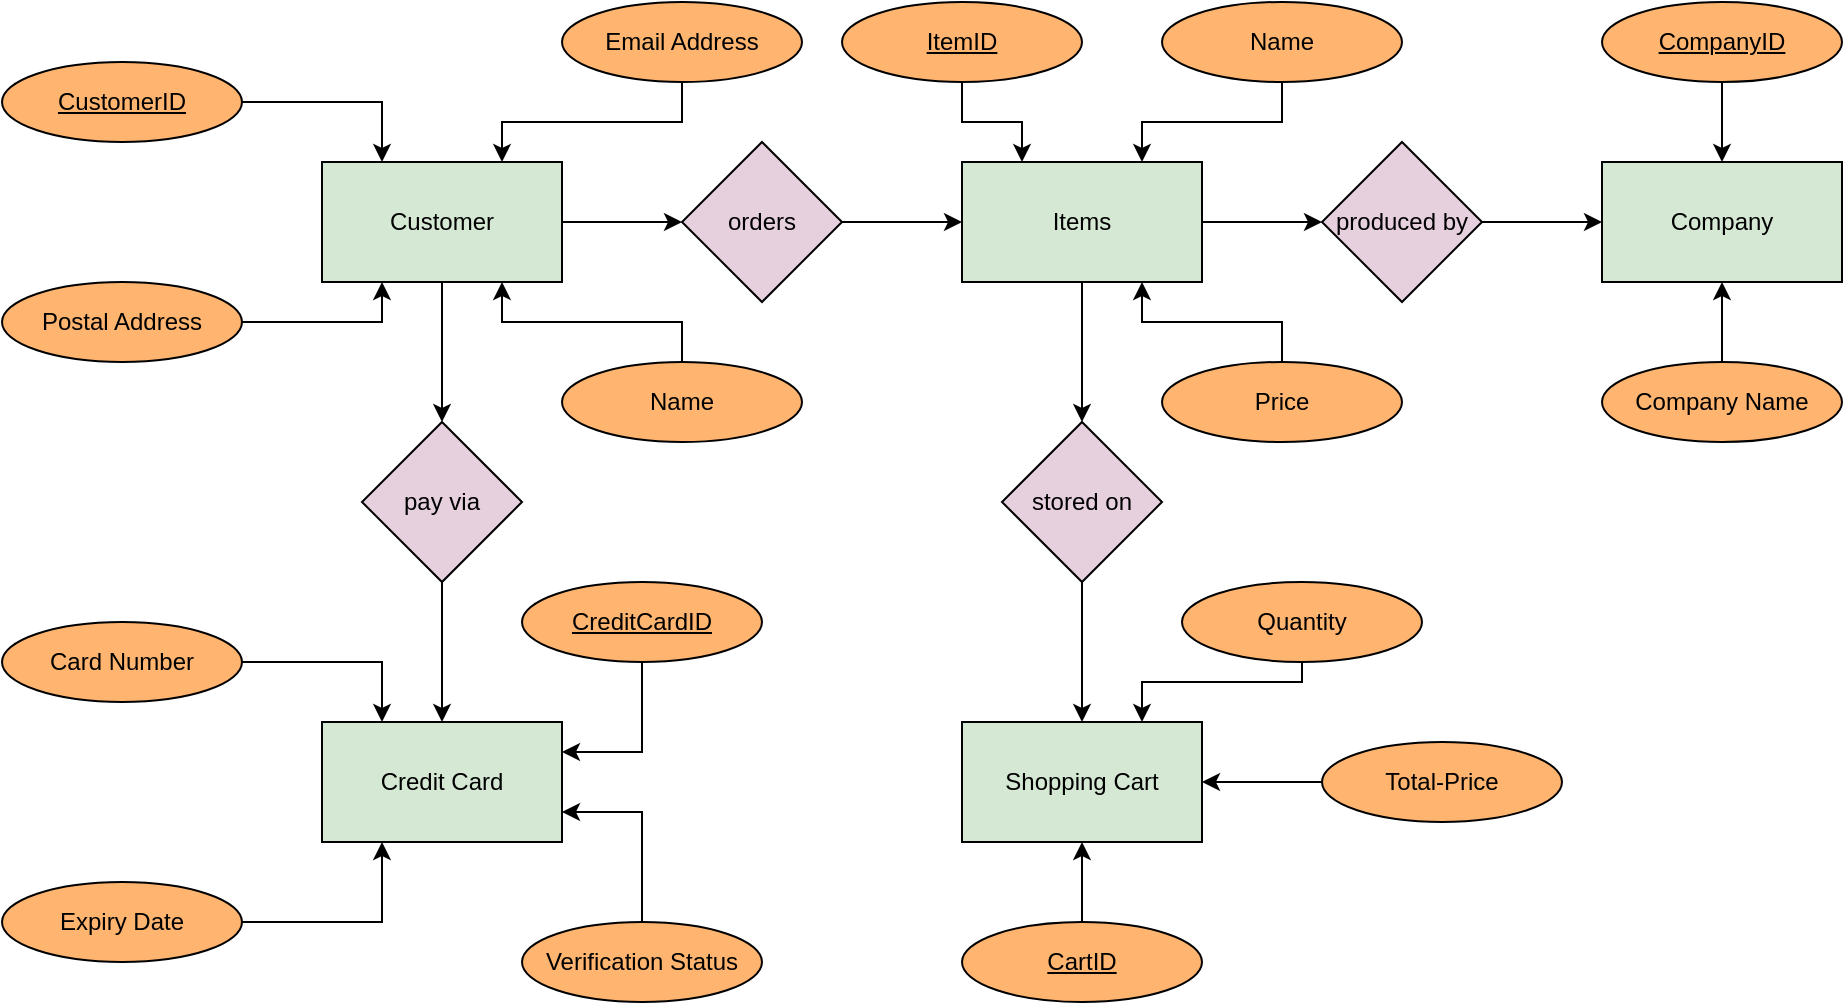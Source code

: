<mxfile version="22.1.18" type="github">
  <diagram id="R2lEEEUBdFMjLlhIrx00" name="Page-1">
    <mxGraphModel dx="2450" dy="729" grid="1" gridSize="10" guides="1" tooltips="1" connect="1" arrows="1" fold="1" page="1" pageScale="1" pageWidth="850" pageHeight="1100" math="0" shadow="0" extFonts="Permanent Marker^https://fonts.googleapis.com/css?family=Permanent+Marker">
      <root>
        <mxCell id="0" />
        <mxCell id="1" parent="0" />
        <mxCell id="E11eB3YZprWoZ26BGaYE-14" style="edgeStyle=orthogonalEdgeStyle;rounded=0;orthogonalLoop=1;jettySize=auto;html=1;exitX=1;exitY=0.5;exitDx=0;exitDy=0;entryX=0;entryY=0.5;entryDx=0;entryDy=0;fillColor=#FFB570;" edge="1" parent="1" source="E11eB3YZprWoZ26BGaYE-1" target="E11eB3YZprWoZ26BGaYE-8">
          <mxGeometry relative="1" as="geometry" />
        </mxCell>
        <mxCell id="E11eB3YZprWoZ26BGaYE-20" style="edgeStyle=orthogonalEdgeStyle;rounded=0;orthogonalLoop=1;jettySize=auto;html=1;fillColor=#FFB570;" edge="1" parent="1" source="E11eB3YZprWoZ26BGaYE-1" target="E11eB3YZprWoZ26BGaYE-6">
          <mxGeometry relative="1" as="geometry" />
        </mxCell>
        <mxCell id="E11eB3YZprWoZ26BGaYE-1" value="Customer" style="rounded=0;whiteSpace=wrap;html=1;fillColor=#D5E8D4;" vertex="1" parent="1">
          <mxGeometry x="140" y="110" width="120" height="60" as="geometry" />
        </mxCell>
        <mxCell id="E11eB3YZprWoZ26BGaYE-16" style="edgeStyle=orthogonalEdgeStyle;rounded=0;orthogonalLoop=1;jettySize=auto;html=1;entryX=0;entryY=0.5;entryDx=0;entryDy=0;fillColor=#FFB570;" edge="1" parent="1" source="E11eB3YZprWoZ26BGaYE-2" target="E11eB3YZprWoZ26BGaYE-9">
          <mxGeometry relative="1" as="geometry" />
        </mxCell>
        <mxCell id="E11eB3YZprWoZ26BGaYE-18" style="edgeStyle=orthogonalEdgeStyle;rounded=0;orthogonalLoop=1;jettySize=auto;html=1;entryX=0.5;entryY=0;entryDx=0;entryDy=0;fillColor=#FFB570;" edge="1" parent="1" source="E11eB3YZprWoZ26BGaYE-2" target="E11eB3YZprWoZ26BGaYE-7">
          <mxGeometry relative="1" as="geometry" />
        </mxCell>
        <mxCell id="E11eB3YZprWoZ26BGaYE-2" value="Items" style="rounded=0;whiteSpace=wrap;html=1;fillColor=#D5E8D4;" vertex="1" parent="1">
          <mxGeometry x="460" y="110" width="120" height="60" as="geometry" />
        </mxCell>
        <mxCell id="E11eB3YZprWoZ26BGaYE-3" value="Company" style="rounded=0;whiteSpace=wrap;html=1;fillColor=#D5E8D4;" vertex="1" parent="1">
          <mxGeometry x="780" y="110" width="120" height="60" as="geometry" />
        </mxCell>
        <mxCell id="E11eB3YZprWoZ26BGaYE-4" value="Credit Card" style="rounded=0;whiteSpace=wrap;html=1;fillColor=#D5E8D4;" vertex="1" parent="1">
          <mxGeometry x="140" y="390" width="120" height="60" as="geometry" />
        </mxCell>
        <mxCell id="E11eB3YZprWoZ26BGaYE-5" value="Shopping Cart" style="rounded=0;whiteSpace=wrap;html=1;fillColor=#D5E8D4;" vertex="1" parent="1">
          <mxGeometry x="460" y="390" width="120" height="60" as="geometry" />
        </mxCell>
        <mxCell id="E11eB3YZprWoZ26BGaYE-21" style="edgeStyle=orthogonalEdgeStyle;rounded=0;orthogonalLoop=1;jettySize=auto;html=1;exitX=0.5;exitY=1;exitDx=0;exitDy=0;entryX=0.5;entryY=0;entryDx=0;entryDy=0;fillColor=#FFB570;" edge="1" parent="1" source="E11eB3YZprWoZ26BGaYE-6" target="E11eB3YZprWoZ26BGaYE-4">
          <mxGeometry relative="1" as="geometry" />
        </mxCell>
        <mxCell id="E11eB3YZprWoZ26BGaYE-6" value="pay via" style="rhombus;whiteSpace=wrap;html=1;fillColor=#E6D0DE;" vertex="1" parent="1">
          <mxGeometry x="160" y="240" width="80" height="80" as="geometry" />
        </mxCell>
        <mxCell id="E11eB3YZprWoZ26BGaYE-19" style="edgeStyle=orthogonalEdgeStyle;rounded=0;orthogonalLoop=1;jettySize=auto;html=1;entryX=0.5;entryY=0;entryDx=0;entryDy=0;fillColor=#FFB570;" edge="1" parent="1" source="E11eB3YZprWoZ26BGaYE-7" target="E11eB3YZprWoZ26BGaYE-5">
          <mxGeometry relative="1" as="geometry" />
        </mxCell>
        <mxCell id="E11eB3YZprWoZ26BGaYE-7" value="stored on" style="rhombus;whiteSpace=wrap;html=1;fillColor=#E6D0DE;" vertex="1" parent="1">
          <mxGeometry x="480" y="240" width="80" height="80" as="geometry" />
        </mxCell>
        <mxCell id="E11eB3YZprWoZ26BGaYE-15" style="edgeStyle=orthogonalEdgeStyle;rounded=0;orthogonalLoop=1;jettySize=auto;html=1;entryX=0;entryY=0.5;entryDx=0;entryDy=0;fillColor=#FFB570;" edge="1" parent="1" source="E11eB3YZprWoZ26BGaYE-8" target="E11eB3YZprWoZ26BGaYE-2">
          <mxGeometry relative="1" as="geometry" />
        </mxCell>
        <mxCell id="E11eB3YZprWoZ26BGaYE-8" value="orders" style="rhombus;whiteSpace=wrap;html=1;fillColor=#E6D0DE;" vertex="1" parent="1">
          <mxGeometry x="320" y="100" width="80" height="80" as="geometry" />
        </mxCell>
        <mxCell id="E11eB3YZprWoZ26BGaYE-17" style="edgeStyle=orthogonalEdgeStyle;rounded=0;orthogonalLoop=1;jettySize=auto;html=1;fillColor=#FFB570;" edge="1" parent="1" source="E11eB3YZprWoZ26BGaYE-9" target="E11eB3YZprWoZ26BGaYE-3">
          <mxGeometry relative="1" as="geometry" />
        </mxCell>
        <mxCell id="E11eB3YZprWoZ26BGaYE-9" value="produced by" style="rhombus;whiteSpace=wrap;html=1;fillColor=#E6D0DE;" vertex="1" parent="1">
          <mxGeometry x="640" y="100" width="80" height="80" as="geometry" />
        </mxCell>
        <mxCell id="E11eB3YZprWoZ26BGaYE-22" style="edgeStyle=orthogonalEdgeStyle;rounded=0;orthogonalLoop=1;jettySize=auto;html=1;entryX=0.25;entryY=0;entryDx=0;entryDy=0;fillColor=#FFB570;" edge="1" parent="1" source="E11eB3YZprWoZ26BGaYE-10" target="E11eB3YZprWoZ26BGaYE-1">
          <mxGeometry relative="1" as="geometry" />
        </mxCell>
        <mxCell id="E11eB3YZprWoZ26BGaYE-10" value="&lt;u&gt;CustomerID&lt;/u&gt;" style="ellipse;whiteSpace=wrap;html=1;fillColor=#FFB570;" vertex="1" parent="1">
          <mxGeometry x="-20" y="60" width="120" height="40" as="geometry" />
        </mxCell>
        <mxCell id="E11eB3YZprWoZ26BGaYE-23" style="edgeStyle=orthogonalEdgeStyle;rounded=0;orthogonalLoop=1;jettySize=auto;html=1;entryX=0.75;entryY=0;entryDx=0;entryDy=0;fillColor=#FFB570;" edge="1" parent="1" source="E11eB3YZprWoZ26BGaYE-11" target="E11eB3YZprWoZ26BGaYE-1">
          <mxGeometry relative="1" as="geometry" />
        </mxCell>
        <mxCell id="E11eB3YZprWoZ26BGaYE-11" value="Email Address" style="ellipse;whiteSpace=wrap;html=1;fillColor=#FFB570;" vertex="1" parent="1">
          <mxGeometry x="260" y="30" width="120" height="40" as="geometry" />
        </mxCell>
        <mxCell id="E11eB3YZprWoZ26BGaYE-24" style="edgeStyle=orthogonalEdgeStyle;rounded=0;orthogonalLoop=1;jettySize=auto;html=1;exitX=0.5;exitY=0;exitDx=0;exitDy=0;entryX=0.75;entryY=1;entryDx=0;entryDy=0;fillColor=#FFB570;" edge="1" parent="1" source="E11eB3YZprWoZ26BGaYE-12" target="E11eB3YZprWoZ26BGaYE-1">
          <mxGeometry relative="1" as="geometry" />
        </mxCell>
        <mxCell id="E11eB3YZprWoZ26BGaYE-12" value="Name" style="ellipse;whiteSpace=wrap;html=1;fillColor=#FFB570;" vertex="1" parent="1">
          <mxGeometry x="260" y="210" width="120" height="40" as="geometry" />
        </mxCell>
        <mxCell id="E11eB3YZprWoZ26BGaYE-25" style="edgeStyle=orthogonalEdgeStyle;rounded=0;orthogonalLoop=1;jettySize=auto;html=1;entryX=0.25;entryY=1;entryDx=0;entryDy=0;fillColor=#FFB570;" edge="1" parent="1" source="E11eB3YZprWoZ26BGaYE-13" target="E11eB3YZprWoZ26BGaYE-1">
          <mxGeometry relative="1" as="geometry" />
        </mxCell>
        <mxCell id="E11eB3YZprWoZ26BGaYE-13" value="Postal Address" style="ellipse;whiteSpace=wrap;html=1;fillColor=#FFB570;" vertex="1" parent="1">
          <mxGeometry x="-20" y="170" width="120" height="40" as="geometry" />
        </mxCell>
        <mxCell id="E11eB3YZprWoZ26BGaYE-31" style="edgeStyle=orthogonalEdgeStyle;rounded=0;orthogonalLoop=1;jettySize=auto;html=1;entryX=0.25;entryY=0;entryDx=0;entryDy=0;fillColor=#FFB570;" edge="1" parent="1" source="E11eB3YZprWoZ26BGaYE-26" target="E11eB3YZprWoZ26BGaYE-2">
          <mxGeometry relative="1" as="geometry" />
        </mxCell>
        <mxCell id="E11eB3YZprWoZ26BGaYE-26" value="&lt;u&gt;ItemID&lt;/u&gt;" style="ellipse;whiteSpace=wrap;html=1;fillColor=#FFB570;" vertex="1" parent="1">
          <mxGeometry x="400" y="30" width="120" height="40" as="geometry" />
        </mxCell>
        <mxCell id="E11eB3YZprWoZ26BGaYE-30" style="edgeStyle=orthogonalEdgeStyle;rounded=0;orthogonalLoop=1;jettySize=auto;html=1;entryX=0.75;entryY=1;entryDx=0;entryDy=0;fillColor=#FFB570;" edge="1" parent="1" source="E11eB3YZprWoZ26BGaYE-27" target="E11eB3YZprWoZ26BGaYE-2">
          <mxGeometry relative="1" as="geometry" />
        </mxCell>
        <mxCell id="E11eB3YZprWoZ26BGaYE-27" value="Price" style="ellipse;whiteSpace=wrap;html=1;fillColor=#FFB570;" vertex="1" parent="1">
          <mxGeometry x="560" y="210" width="120" height="40" as="geometry" />
        </mxCell>
        <mxCell id="E11eB3YZprWoZ26BGaYE-35" style="edgeStyle=orthogonalEdgeStyle;rounded=0;orthogonalLoop=1;jettySize=auto;html=1;exitX=0.5;exitY=1;exitDx=0;exitDy=0;entryX=0.5;entryY=0;entryDx=0;entryDy=0;fillColor=#FFB570;" edge="1" parent="1" source="E11eB3YZprWoZ26BGaYE-28" target="E11eB3YZprWoZ26BGaYE-3">
          <mxGeometry relative="1" as="geometry" />
        </mxCell>
        <mxCell id="E11eB3YZprWoZ26BGaYE-28" value="&lt;u&gt;CompanyID&lt;/u&gt;" style="ellipse;whiteSpace=wrap;html=1;fillColor=#FFB570;" vertex="1" parent="1">
          <mxGeometry x="780" y="30" width="120" height="40" as="geometry" />
        </mxCell>
        <mxCell id="E11eB3YZprWoZ26BGaYE-32" style="edgeStyle=orthogonalEdgeStyle;rounded=0;orthogonalLoop=1;jettySize=auto;html=1;entryX=0.75;entryY=0;entryDx=0;entryDy=0;fillColor=#FFB570;" edge="1" parent="1" source="E11eB3YZprWoZ26BGaYE-29" target="E11eB3YZprWoZ26BGaYE-2">
          <mxGeometry relative="1" as="geometry" />
        </mxCell>
        <mxCell id="E11eB3YZprWoZ26BGaYE-29" value="Name" style="ellipse;whiteSpace=wrap;html=1;fillColor=#FFB570;" vertex="1" parent="1">
          <mxGeometry x="560" y="30" width="120" height="40" as="geometry" />
        </mxCell>
        <mxCell id="E11eB3YZprWoZ26BGaYE-34" style="edgeStyle=orthogonalEdgeStyle;rounded=0;orthogonalLoop=1;jettySize=auto;html=1;exitX=0.5;exitY=0;exitDx=0;exitDy=0;entryX=0.5;entryY=1;entryDx=0;entryDy=0;fillColor=#FFB570;" edge="1" parent="1" source="E11eB3YZprWoZ26BGaYE-33" target="E11eB3YZprWoZ26BGaYE-3">
          <mxGeometry relative="1" as="geometry" />
        </mxCell>
        <mxCell id="E11eB3YZprWoZ26BGaYE-33" value="Company Name" style="ellipse;whiteSpace=wrap;html=1;fillColor=#FFB570;" vertex="1" parent="1">
          <mxGeometry x="780" y="210" width="120" height="40" as="geometry" />
        </mxCell>
        <mxCell id="E11eB3YZprWoZ26BGaYE-47" style="edgeStyle=orthogonalEdgeStyle;rounded=0;orthogonalLoop=1;jettySize=auto;html=1;exitX=1;exitY=0.5;exitDx=0;exitDy=0;entryX=0.25;entryY=0;entryDx=0;entryDy=0;fillColor=#FFB570;" edge="1" parent="1" source="E11eB3YZprWoZ26BGaYE-36" target="E11eB3YZprWoZ26BGaYE-4">
          <mxGeometry relative="1" as="geometry" />
        </mxCell>
        <mxCell id="E11eB3YZprWoZ26BGaYE-36" value="Card Number" style="ellipse;whiteSpace=wrap;html=1;fillColor=#FFB570;" vertex="1" parent="1">
          <mxGeometry x="-20" y="340" width="120" height="40" as="geometry" />
        </mxCell>
        <mxCell id="E11eB3YZprWoZ26BGaYE-48" style="edgeStyle=orthogonalEdgeStyle;rounded=0;orthogonalLoop=1;jettySize=auto;html=1;entryX=1;entryY=0.25;entryDx=0;entryDy=0;fillColor=#FFB570;" edge="1" parent="1" source="E11eB3YZprWoZ26BGaYE-37" target="E11eB3YZprWoZ26BGaYE-4">
          <mxGeometry relative="1" as="geometry" />
        </mxCell>
        <mxCell id="E11eB3YZprWoZ26BGaYE-37" value="&lt;u&gt;CreditCardID&lt;/u&gt;" style="ellipse;whiteSpace=wrap;html=1;fillColor=#FFB570;" vertex="1" parent="1">
          <mxGeometry x="240" y="320" width="120" height="40" as="geometry" />
        </mxCell>
        <mxCell id="E11eB3YZprWoZ26BGaYE-43" style="edgeStyle=orthogonalEdgeStyle;rounded=0;orthogonalLoop=1;jettySize=auto;html=1;entryX=1;entryY=0.5;entryDx=0;entryDy=0;fillColor=#FFB570;" edge="1" parent="1" source="E11eB3YZprWoZ26BGaYE-38" target="E11eB3YZprWoZ26BGaYE-5">
          <mxGeometry relative="1" as="geometry" />
        </mxCell>
        <mxCell id="E11eB3YZprWoZ26BGaYE-38" value="Total-Price" style="ellipse;whiteSpace=wrap;html=1;fillColor=#FFB570;" vertex="1" parent="1">
          <mxGeometry x="640" y="400" width="120" height="40" as="geometry" />
        </mxCell>
        <mxCell id="E11eB3YZprWoZ26BGaYE-42" style="edgeStyle=orthogonalEdgeStyle;rounded=0;orthogonalLoop=1;jettySize=auto;html=1;entryX=0.75;entryY=0;entryDx=0;entryDy=0;fillColor=#FFB570;" edge="1" parent="1" source="E11eB3YZprWoZ26BGaYE-39" target="E11eB3YZprWoZ26BGaYE-5">
          <mxGeometry relative="1" as="geometry">
            <Array as="points">
              <mxPoint x="630" y="370" />
              <mxPoint x="550" y="370" />
            </Array>
          </mxGeometry>
        </mxCell>
        <mxCell id="E11eB3YZprWoZ26BGaYE-39" value="Quantity" style="ellipse;whiteSpace=wrap;html=1;fillColor=#FFB570;" vertex="1" parent="1">
          <mxGeometry x="570" y="320" width="120" height="40" as="geometry" />
        </mxCell>
        <mxCell id="E11eB3YZprWoZ26BGaYE-41" style="edgeStyle=orthogonalEdgeStyle;rounded=0;orthogonalLoop=1;jettySize=auto;html=1;entryX=0.5;entryY=1;entryDx=0;entryDy=0;fillColor=#FFB570;" edge="1" parent="1" source="E11eB3YZprWoZ26BGaYE-40" target="E11eB3YZprWoZ26BGaYE-5">
          <mxGeometry relative="1" as="geometry" />
        </mxCell>
        <mxCell id="E11eB3YZprWoZ26BGaYE-40" value="&lt;u&gt;CartID&lt;/u&gt;" style="ellipse;whiteSpace=wrap;html=1;fillColor=#FFB570;" vertex="1" parent="1">
          <mxGeometry x="460" y="490" width="120" height="40" as="geometry" />
        </mxCell>
        <mxCell id="E11eB3YZprWoZ26BGaYE-49" style="edgeStyle=orthogonalEdgeStyle;rounded=0;orthogonalLoop=1;jettySize=auto;html=1;entryX=1;entryY=0.75;entryDx=0;entryDy=0;fillColor=#FFB570;" edge="1" parent="1" source="E11eB3YZprWoZ26BGaYE-44" target="E11eB3YZprWoZ26BGaYE-4">
          <mxGeometry relative="1" as="geometry" />
        </mxCell>
        <mxCell id="E11eB3YZprWoZ26BGaYE-44" value="Verification Status" style="ellipse;whiteSpace=wrap;html=1;fillColor=#FFB570;" vertex="1" parent="1">
          <mxGeometry x="240" y="490" width="120" height="40" as="geometry" />
        </mxCell>
        <mxCell id="E11eB3YZprWoZ26BGaYE-46" style="edgeStyle=orthogonalEdgeStyle;rounded=0;orthogonalLoop=1;jettySize=auto;html=1;entryX=0.25;entryY=1;entryDx=0;entryDy=0;fillColor=#FFB570;" edge="1" parent="1" source="E11eB3YZprWoZ26BGaYE-45" target="E11eB3YZprWoZ26BGaYE-4">
          <mxGeometry relative="1" as="geometry" />
        </mxCell>
        <mxCell id="E11eB3YZprWoZ26BGaYE-45" value="Expiry Date" style="ellipse;whiteSpace=wrap;html=1;fillColor=#FFB570;" vertex="1" parent="1">
          <mxGeometry x="-20" y="470" width="120" height="40" as="geometry" />
        </mxCell>
      </root>
    </mxGraphModel>
  </diagram>
</mxfile>
